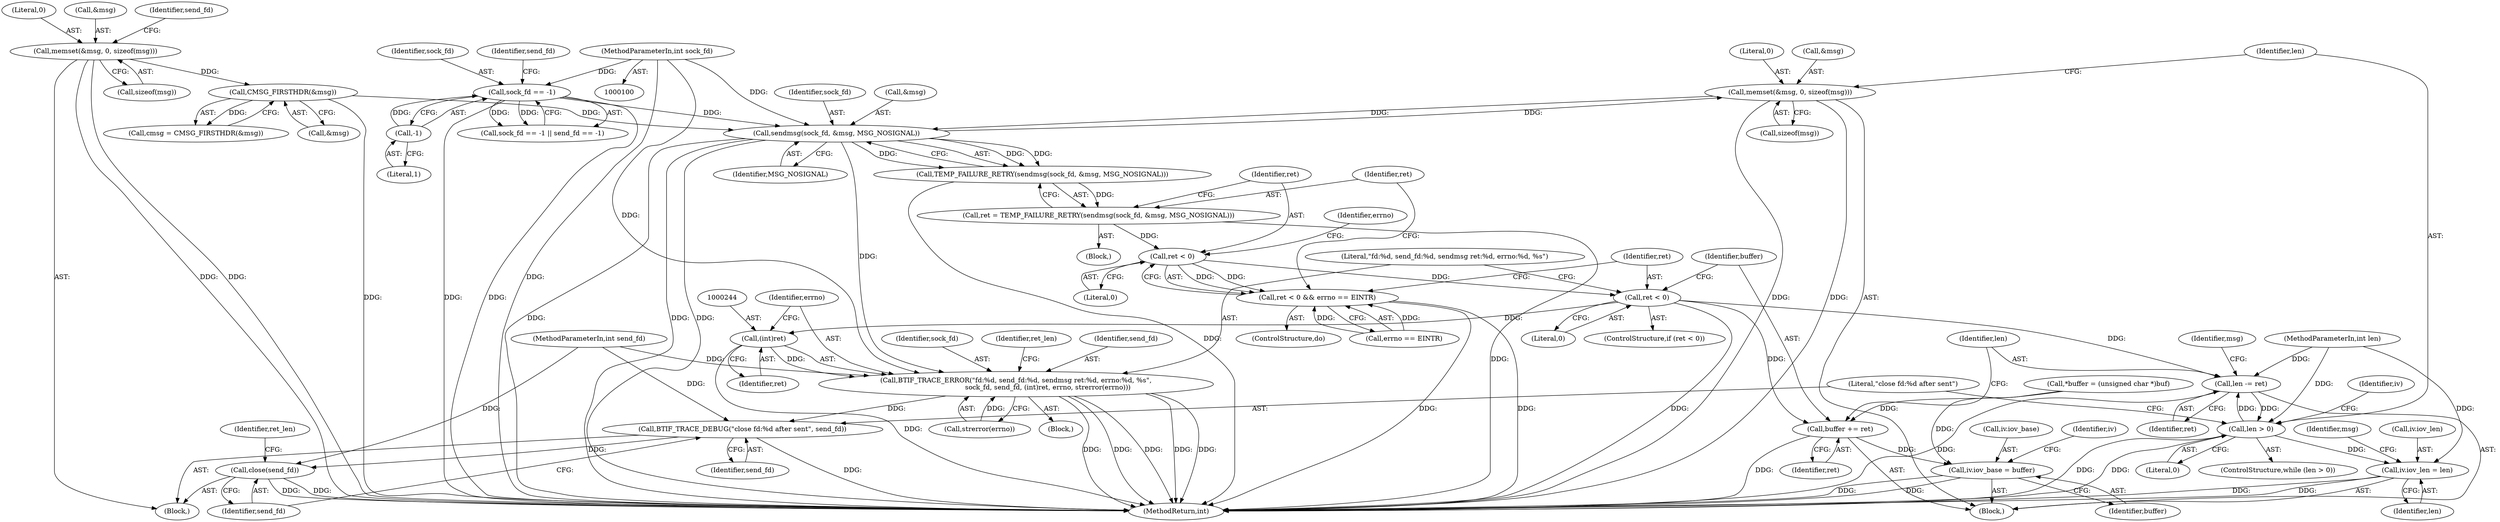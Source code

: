 digraph "0_Android_472271b153c5dc53c28beac55480a8d8434b2d5c_47@API" {
"1000260" [label="(Call,memset(&msg, 0, sizeof(msg)))"];
"1000222" [label="(Call,sendmsg(sock_fd, &msg, MSG_NOSIGNAL))"];
"1000129" [label="(Call,sock_fd == -1)"];
"1000101" [label="(MethodParameterIn,int sock_fd)"];
"1000131" [label="(Call,-1)"];
"1000153" [label="(Call,CMSG_FIRSTHDR(&msg))"];
"1000114" [label="(Call,memset(&msg, 0, sizeof(msg)))"];
"1000260" [label="(Call,memset(&msg, 0, sizeof(msg)))"];
"1000221" [label="(Call,TEMP_FAILURE_RETRY(sendmsg(sock_fd, &msg, MSG_NOSIGNAL)))"];
"1000219" [label="(Call,ret = TEMP_FAILURE_RETRY(sendmsg(sock_fd, &msg, MSG_NOSIGNAL)))"];
"1000228" [label="(Call,ret < 0)"];
"1000227" [label="(Call,ret < 0 && errno == EINTR)"];
"1000235" [label="(Call,ret < 0)"];
"1000243" [label="(Call,(int)ret)"];
"1000239" [label="(Call,BTIF_TRACE_ERROR(\"fd:%d, send_fd:%d, sendmsg ret:%d, errno:%d, %s\",\n                              sock_fd, send_fd, (int)ret, errno, strerror(errno)))"];
"1000266" [label="(Call,BTIF_TRACE_DEBUG(\"close fd:%d after sent\", send_fd))"];
"1000269" [label="(Call,close(send_fd))"];
"1000254" [label="(Call,buffer += ret)"];
"1000196" [label="(Call,iv.iov_base = buffer)"];
"1000257" [label="(Call,len -= ret)"];
"1000185" [label="(Call,len > 0)"];
"1000201" [label="(Call,iv.iov_len = len)"];
"1000246" [label="(Identifier,errno)"];
"1000226" [label="(Identifier,MSG_NOSIGNAL)"];
"1000154" [label="(Call,&msg)"];
"1000259" [label="(Identifier,ret)"];
"1000101" [label="(MethodParameterIn,int sock_fd)"];
"1000228" [label="(Call,ret < 0)"];
"1000272" [label="(Identifier,ret_len)"];
"1000117" [label="(Literal,0)"];
"1000205" [label="(Identifier,len)"];
"1000237" [label="(Literal,0)"];
"1000105" [label="(Block,)"];
"1000268" [label="(Identifier,send_fd)"];
"1000200" [label="(Identifier,buffer)"];
"1000153" [label="(Call,CMSG_FIRSTHDR(&msg))"];
"1000235" [label="(Call,ret < 0)"];
"1000103" [label="(MethodParameterIn,int len)"];
"1000115" [label="(Call,&msg)"];
"1000242" [label="(Identifier,send_fd)"];
"1000273" [label="(MethodReturn,int)"];
"1000227" [label="(Call,ret < 0 && errno == EINTR)"];
"1000118" [label="(Call,sizeof(msg))"];
"1000186" [label="(Identifier,len)"];
"1000261" [label="(Call,&msg)"];
"1000267" [label="(Literal,\"close fd:%d after sent\")"];
"1000203" [label="(Identifier,iv)"];
"1000129" [label="(Call,sock_fd == -1)"];
"1000266" [label="(Call,BTIF_TRACE_DEBUG(\"close fd:%d after sent\", send_fd))"];
"1000270" [label="(Identifier,send_fd)"];
"1000258" [label="(Identifier,len)"];
"1000223" [label="(Identifier,sock_fd)"];
"1000151" [label="(Call,cmsg = CMSG_FIRSTHDR(&msg))"];
"1000192" [label="(Identifier,iv)"];
"1000254" [label="(Call,buffer += ret)"];
"1000239" [label="(Call,BTIF_TRACE_ERROR(\"fd:%d, send_fd:%d, sendmsg ret:%d, errno:%d, %s\",\n                              sock_fd, send_fd, (int)ret, errno, strerror(errno)))"];
"1000219" [label="(Call,ret = TEMP_FAILURE_RETRY(sendmsg(sock_fd, &msg, MSG_NOSIGNAL)))"];
"1000257" [label="(Call,len -= ret)"];
"1000232" [label="(Identifier,errno)"];
"1000240" [label="(Literal,\"fd:%d, send_fd:%d, sendmsg ret:%d, errno:%d, %s\")"];
"1000185" [label="(Call,len > 0)"];
"1000131" [label="(Call,-1)"];
"1000222" [label="(Call,sendmsg(sock_fd, &msg, MSG_NOSIGNAL))"];
"1000260" [label="(Call,memset(&msg, 0, sizeof(msg)))"];
"1000229" [label="(Identifier,ret)"];
"1000221" [label="(Call,TEMP_FAILURE_RETRY(sendmsg(sock_fd, &msg, MSG_NOSIGNAL)))"];
"1000134" [label="(Identifier,send_fd)"];
"1000230" [label="(Literal,0)"];
"1000197" [label="(Call,iv.iov_base)"];
"1000202" [label="(Call,iv.iov_len)"];
"1000220" [label="(Identifier,ret)"];
"1000184" [label="(ControlStructure,while (len > 0))"];
"1000104" [label="(MethodParameterIn,int send_fd)"];
"1000128" [label="(Call,sock_fd == -1 || send_fd == -1)"];
"1000187" [label="(Literal,0)"];
"1000238" [label="(Block,)"];
"1000196" [label="(Call,iv.iov_base = buffer)"];
"1000263" [label="(Literal,0)"];
"1000132" [label="(Literal,1)"];
"1000231" [label="(Call,errno == EINTR)"];
"1000241" [label="(Identifier,sock_fd)"];
"1000201" [label="(Call,iv.iov_len = len)"];
"1000236" [label="(Identifier,ret)"];
"1000247" [label="(Call,strerror(errno))"];
"1000217" [label="(ControlStructure,do)"];
"1000234" [label="(ControlStructure,if (ret < 0))"];
"1000269" [label="(Call,close(send_fd))"];
"1000114" [label="(Call,memset(&msg, 0, sizeof(msg)))"];
"1000224" [label="(Call,&msg)"];
"1000264" [label="(Call,sizeof(msg))"];
"1000255" [label="(Identifier,buffer)"];
"1000188" [label="(Block,)"];
"1000130" [label="(Identifier,sock_fd)"];
"1000256" [label="(Identifier,ret)"];
"1000250" [label="(Identifier,ret_len)"];
"1000245" [label="(Identifier,ret)"];
"1000243" [label="(Call,(int)ret)"];
"1000208" [label="(Identifier,msg)"];
"1000218" [label="(Block,)"];
"1000109" [label="(Call,*buffer = (unsigned char *)buf)"];
"1000262" [label="(Identifier,msg)"];
"1000124" [label="(Identifier,send_fd)"];
"1000260" -> "1000188"  [label="AST: "];
"1000260" -> "1000264"  [label="CFG: "];
"1000261" -> "1000260"  [label="AST: "];
"1000263" -> "1000260"  [label="AST: "];
"1000264" -> "1000260"  [label="AST: "];
"1000186" -> "1000260"  [label="CFG: "];
"1000260" -> "1000273"  [label="DDG: "];
"1000260" -> "1000273"  [label="DDG: "];
"1000260" -> "1000222"  [label="DDG: "];
"1000222" -> "1000260"  [label="DDG: "];
"1000222" -> "1000221"  [label="AST: "];
"1000222" -> "1000226"  [label="CFG: "];
"1000223" -> "1000222"  [label="AST: "];
"1000224" -> "1000222"  [label="AST: "];
"1000226" -> "1000222"  [label="AST: "];
"1000221" -> "1000222"  [label="CFG: "];
"1000222" -> "1000273"  [label="DDG: "];
"1000222" -> "1000273"  [label="DDG: "];
"1000222" -> "1000273"  [label="DDG: "];
"1000222" -> "1000221"  [label="DDG: "];
"1000222" -> "1000221"  [label="DDG: "];
"1000222" -> "1000221"  [label="DDG: "];
"1000129" -> "1000222"  [label="DDG: "];
"1000101" -> "1000222"  [label="DDG: "];
"1000153" -> "1000222"  [label="DDG: "];
"1000222" -> "1000239"  [label="DDG: "];
"1000129" -> "1000128"  [label="AST: "];
"1000129" -> "1000131"  [label="CFG: "];
"1000130" -> "1000129"  [label="AST: "];
"1000131" -> "1000129"  [label="AST: "];
"1000134" -> "1000129"  [label="CFG: "];
"1000128" -> "1000129"  [label="CFG: "];
"1000129" -> "1000273"  [label="DDG: "];
"1000129" -> "1000273"  [label="DDG: "];
"1000129" -> "1000128"  [label="DDG: "];
"1000129" -> "1000128"  [label="DDG: "];
"1000101" -> "1000129"  [label="DDG: "];
"1000131" -> "1000129"  [label="DDG: "];
"1000101" -> "1000100"  [label="AST: "];
"1000101" -> "1000273"  [label="DDG: "];
"1000101" -> "1000239"  [label="DDG: "];
"1000131" -> "1000132"  [label="CFG: "];
"1000132" -> "1000131"  [label="AST: "];
"1000153" -> "1000151"  [label="AST: "];
"1000153" -> "1000154"  [label="CFG: "];
"1000154" -> "1000153"  [label="AST: "];
"1000151" -> "1000153"  [label="CFG: "];
"1000153" -> "1000273"  [label="DDG: "];
"1000153" -> "1000151"  [label="DDG: "];
"1000114" -> "1000153"  [label="DDG: "];
"1000114" -> "1000105"  [label="AST: "];
"1000114" -> "1000118"  [label="CFG: "];
"1000115" -> "1000114"  [label="AST: "];
"1000117" -> "1000114"  [label="AST: "];
"1000118" -> "1000114"  [label="AST: "];
"1000124" -> "1000114"  [label="CFG: "];
"1000114" -> "1000273"  [label="DDG: "];
"1000114" -> "1000273"  [label="DDG: "];
"1000221" -> "1000219"  [label="AST: "];
"1000219" -> "1000221"  [label="CFG: "];
"1000221" -> "1000273"  [label="DDG: "];
"1000221" -> "1000219"  [label="DDG: "];
"1000219" -> "1000218"  [label="AST: "];
"1000220" -> "1000219"  [label="AST: "];
"1000229" -> "1000219"  [label="CFG: "];
"1000219" -> "1000273"  [label="DDG: "];
"1000219" -> "1000228"  [label="DDG: "];
"1000228" -> "1000227"  [label="AST: "];
"1000228" -> "1000230"  [label="CFG: "];
"1000229" -> "1000228"  [label="AST: "];
"1000230" -> "1000228"  [label="AST: "];
"1000232" -> "1000228"  [label="CFG: "];
"1000227" -> "1000228"  [label="CFG: "];
"1000228" -> "1000227"  [label="DDG: "];
"1000228" -> "1000227"  [label="DDG: "];
"1000228" -> "1000235"  [label="DDG: "];
"1000227" -> "1000217"  [label="AST: "];
"1000227" -> "1000231"  [label="CFG: "];
"1000231" -> "1000227"  [label="AST: "];
"1000220" -> "1000227"  [label="CFG: "];
"1000236" -> "1000227"  [label="CFG: "];
"1000227" -> "1000273"  [label="DDG: "];
"1000227" -> "1000273"  [label="DDG: "];
"1000231" -> "1000227"  [label="DDG: "];
"1000231" -> "1000227"  [label="DDG: "];
"1000235" -> "1000234"  [label="AST: "];
"1000235" -> "1000237"  [label="CFG: "];
"1000236" -> "1000235"  [label="AST: "];
"1000237" -> "1000235"  [label="AST: "];
"1000240" -> "1000235"  [label="CFG: "];
"1000255" -> "1000235"  [label="CFG: "];
"1000235" -> "1000273"  [label="DDG: "];
"1000235" -> "1000243"  [label="DDG: "];
"1000235" -> "1000254"  [label="DDG: "];
"1000235" -> "1000257"  [label="DDG: "];
"1000243" -> "1000239"  [label="AST: "];
"1000243" -> "1000245"  [label="CFG: "];
"1000244" -> "1000243"  [label="AST: "];
"1000245" -> "1000243"  [label="AST: "];
"1000246" -> "1000243"  [label="CFG: "];
"1000243" -> "1000273"  [label="DDG: "];
"1000243" -> "1000239"  [label="DDG: "];
"1000239" -> "1000238"  [label="AST: "];
"1000239" -> "1000247"  [label="CFG: "];
"1000240" -> "1000239"  [label="AST: "];
"1000241" -> "1000239"  [label="AST: "];
"1000242" -> "1000239"  [label="AST: "];
"1000246" -> "1000239"  [label="AST: "];
"1000247" -> "1000239"  [label="AST: "];
"1000250" -> "1000239"  [label="CFG: "];
"1000239" -> "1000273"  [label="DDG: "];
"1000239" -> "1000273"  [label="DDG: "];
"1000239" -> "1000273"  [label="DDG: "];
"1000239" -> "1000273"  [label="DDG: "];
"1000239" -> "1000273"  [label="DDG: "];
"1000104" -> "1000239"  [label="DDG: "];
"1000247" -> "1000239"  [label="DDG: "];
"1000239" -> "1000266"  [label="DDG: "];
"1000266" -> "1000105"  [label="AST: "];
"1000266" -> "1000268"  [label="CFG: "];
"1000267" -> "1000266"  [label="AST: "];
"1000268" -> "1000266"  [label="AST: "];
"1000270" -> "1000266"  [label="CFG: "];
"1000266" -> "1000273"  [label="DDG: "];
"1000104" -> "1000266"  [label="DDG: "];
"1000266" -> "1000269"  [label="DDG: "];
"1000269" -> "1000105"  [label="AST: "];
"1000269" -> "1000270"  [label="CFG: "];
"1000270" -> "1000269"  [label="AST: "];
"1000272" -> "1000269"  [label="CFG: "];
"1000269" -> "1000273"  [label="DDG: "];
"1000269" -> "1000273"  [label="DDG: "];
"1000104" -> "1000269"  [label="DDG: "];
"1000254" -> "1000188"  [label="AST: "];
"1000254" -> "1000256"  [label="CFG: "];
"1000255" -> "1000254"  [label="AST: "];
"1000256" -> "1000254"  [label="AST: "];
"1000258" -> "1000254"  [label="CFG: "];
"1000254" -> "1000273"  [label="DDG: "];
"1000254" -> "1000196"  [label="DDG: "];
"1000109" -> "1000254"  [label="DDG: "];
"1000196" -> "1000188"  [label="AST: "];
"1000196" -> "1000200"  [label="CFG: "];
"1000197" -> "1000196"  [label="AST: "];
"1000200" -> "1000196"  [label="AST: "];
"1000203" -> "1000196"  [label="CFG: "];
"1000196" -> "1000273"  [label="DDG: "];
"1000196" -> "1000273"  [label="DDG: "];
"1000109" -> "1000196"  [label="DDG: "];
"1000257" -> "1000188"  [label="AST: "];
"1000257" -> "1000259"  [label="CFG: "];
"1000258" -> "1000257"  [label="AST: "];
"1000259" -> "1000257"  [label="AST: "];
"1000262" -> "1000257"  [label="CFG: "];
"1000257" -> "1000273"  [label="DDG: "];
"1000257" -> "1000185"  [label="DDG: "];
"1000103" -> "1000257"  [label="DDG: "];
"1000185" -> "1000257"  [label="DDG: "];
"1000185" -> "1000184"  [label="AST: "];
"1000185" -> "1000187"  [label="CFG: "];
"1000186" -> "1000185"  [label="AST: "];
"1000187" -> "1000185"  [label="AST: "];
"1000192" -> "1000185"  [label="CFG: "];
"1000267" -> "1000185"  [label="CFG: "];
"1000185" -> "1000273"  [label="DDG: "];
"1000185" -> "1000273"  [label="DDG: "];
"1000103" -> "1000185"  [label="DDG: "];
"1000185" -> "1000201"  [label="DDG: "];
"1000201" -> "1000188"  [label="AST: "];
"1000201" -> "1000205"  [label="CFG: "];
"1000202" -> "1000201"  [label="AST: "];
"1000205" -> "1000201"  [label="AST: "];
"1000208" -> "1000201"  [label="CFG: "];
"1000201" -> "1000273"  [label="DDG: "];
"1000201" -> "1000273"  [label="DDG: "];
"1000103" -> "1000201"  [label="DDG: "];
}
